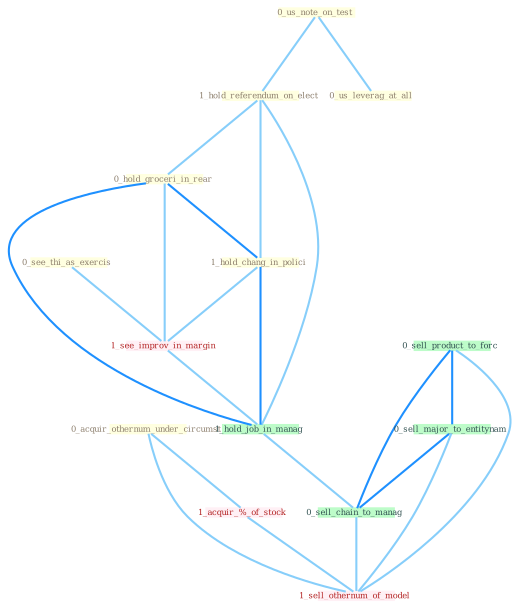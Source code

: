 Graph G{ 
    node
    [shape=polygon,style=filled,width=.5,height=.06,color="#BDFCC9",fixedsize=true,fontsize=4,
    fontcolor="#2f4f4f"];
    {node
    [color="#ffffe0", fontcolor="#8b7d6b"] "0_us_note_on_test " "1_hold_referendum_on_elect " "0_us_leverag_at_all " "0_see_thi_as_exercis " "0_acquir_othernum_under_circumst " "0_hold_groceri_in_rear " "1_hold_chang_in_polici "}
{node [color="#fff0f5", fontcolor="#b22222"] "1_see_improv_in_margin " "1_acquir_%_of_stock " "1_sell_othernum_of_model "}
edge [color="#B0E2FF"];

	"0_us_note_on_test " -- "1_hold_referendum_on_elect " [w="1", color="#87cefa" ];
	"0_us_note_on_test " -- "0_us_leverag_at_all " [w="1", color="#87cefa" ];
	"1_hold_referendum_on_elect " -- "0_hold_groceri_in_rear " [w="1", color="#87cefa" ];
	"1_hold_referendum_on_elect " -- "1_hold_chang_in_polici " [w="1", color="#87cefa" ];
	"1_hold_referendum_on_elect " -- "1_hold_job_in_manag " [w="1", color="#87cefa" ];
	"0_see_thi_as_exercis " -- "1_see_improv_in_margin " [w="1", color="#87cefa" ];
	"0_acquir_othernum_under_circumst " -- "1_acquir_%_of_stock " [w="1", color="#87cefa" ];
	"0_acquir_othernum_under_circumst " -- "1_sell_othernum_of_model " [w="1", color="#87cefa" ];
	"0_hold_groceri_in_rear " -- "1_hold_chang_in_polici " [w="2", color="#1e90ff" , len=0.8];
	"0_hold_groceri_in_rear " -- "1_see_improv_in_margin " [w="1", color="#87cefa" ];
	"0_hold_groceri_in_rear " -- "1_hold_job_in_manag " [w="2", color="#1e90ff" , len=0.8];
	"1_hold_chang_in_polici " -- "1_see_improv_in_margin " [w="1", color="#87cefa" ];
	"1_hold_chang_in_polici " -- "1_hold_job_in_manag " [w="2", color="#1e90ff" , len=0.8];
	"1_see_improv_in_margin " -- "1_hold_job_in_manag " [w="1", color="#87cefa" ];
	"1_acquir_%_of_stock " -- "1_sell_othernum_of_model " [w="1", color="#87cefa" ];
	"1_hold_job_in_manag " -- "0_sell_chain_to_manag " [w="1", color="#87cefa" ];
	"0_sell_product_to_forc " -- "0_sell_major_to_entitynam " [w="2", color="#1e90ff" , len=0.8];
	"0_sell_product_to_forc " -- "0_sell_chain_to_manag " [w="2", color="#1e90ff" , len=0.8];
	"0_sell_product_to_forc " -- "1_sell_othernum_of_model " [w="1", color="#87cefa" ];
	"0_sell_major_to_entitynam " -- "0_sell_chain_to_manag " [w="2", color="#1e90ff" , len=0.8];
	"0_sell_major_to_entitynam " -- "1_sell_othernum_of_model " [w="1", color="#87cefa" ];
	"0_sell_chain_to_manag " -- "1_sell_othernum_of_model " [w="1", color="#87cefa" ];
}
